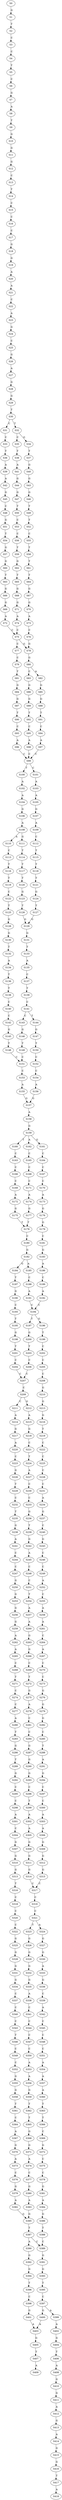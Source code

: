 strict digraph  {
	S0 -> S1 [ label = G ];
	S1 -> S2 [ label = T ];
	S2 -> S3 [ label = C ];
	S3 -> S4 [ label = C ];
	S4 -> S5 [ label = T ];
	S5 -> S6 [ label = C ];
	S6 -> S7 [ label = G ];
	S7 -> S8 [ label = A ];
	S8 -> S9 [ label = T ];
	S9 -> S10 [ label = G ];
	S10 -> S11 [ label = G ];
	S11 -> S12 [ label = G ];
	S12 -> S13 [ label = C ];
	S13 -> S14 [ label = T ];
	S14 -> S15 [ label = C ];
	S15 -> S16 [ label = C ];
	S16 -> S17 [ label = C ];
	S17 -> S18 [ label = G ];
	S18 -> S19 [ label = G ];
	S19 -> S20 [ label = A ];
	S20 -> S21 [ label = A ];
	S21 -> S22 [ label = C ];
	S22 -> S23 [ label = A ];
	S23 -> S24 [ label = G ];
	S24 -> S25 [ label = C ];
	S25 -> S26 [ label = G ];
	S26 -> S27 [ label = A ];
	S27 -> S28 [ label = G ];
	S28 -> S29 [ label = G ];
	S29 -> S30 [ label = T ];
	S30 -> S31 [ label = C ];
	S30 -> S32 [ label = T ];
	S31 -> S33 [ label = C ];
	S32 -> S34 [ label = G ];
	S32 -> S35 [ label = C ];
	S33 -> S36 [ label = T ];
	S34 -> S37 [ label = T ];
	S35 -> S38 [ label = T ];
	S36 -> S39 [ label = A ];
	S37 -> S40 [ label = G ];
	S38 -> S41 [ label = A ];
	S39 -> S42 [ label = A ];
	S40 -> S43 [ label = G ];
	S41 -> S44 [ label = G ];
	S42 -> S45 [ label = G ];
	S43 -> S46 [ label = G ];
	S44 -> S47 [ label = G ];
	S45 -> S48 [ label = C ];
	S46 -> S49 [ label = T ];
	S47 -> S50 [ label = T ];
	S48 -> S51 [ label = G ];
	S49 -> S52 [ label = T ];
	S50 -> S53 [ label = C ];
	S51 -> S54 [ label = T ];
	S52 -> S55 [ label = C ];
	S53 -> S56 [ label = C ];
	S54 -> S57 [ label = G ];
	S55 -> S58 [ label = T ];
	S56 -> S59 [ label = T ];
	S57 -> S60 [ label = G ];
	S58 -> S61 [ label = T ];
	S59 -> S62 [ label = G ];
	S60 -> S63 [ label = T ];
	S61 -> S64 [ label = T ];
	S62 -> S65 [ label = T ];
	S63 -> S66 [ label = G ];
	S64 -> S67 [ label = G ];
	S65 -> S68 [ label = G ];
	S66 -> S69 [ label = G ];
	S67 -> S70 [ label = G ];
	S68 -> S71 [ label = G ];
	S69 -> S72 [ label = A ];
	S70 -> S73 [ label = A ];
	S71 -> S74 [ label = A ];
	S72 -> S75 [ label = C ];
	S73 -> S76 [ label = C ];
	S74 -> S75 [ label = C ];
	S75 -> S77 [ label = C ];
	S75 -> S78 [ label = G ];
	S76 -> S78 [ label = G ];
	S77 -> S79 [ label = C ];
	S78 -> S80 [ label = G ];
	S79 -> S81 [ label = T ];
	S80 -> S82 [ label = A ];
	S80 -> S83 [ label = C ];
	S81 -> S84 [ label = G ];
	S82 -> S85 [ label = G ];
	S83 -> S86 [ label = G ];
	S84 -> S87 [ label = G ];
	S85 -> S88 [ label = G ];
	S86 -> S89 [ label = G ];
	S87 -> S90 [ label = T ];
	S88 -> S91 [ label = T ];
	S89 -> S92 [ label = T ];
	S90 -> S93 [ label = C ];
	S91 -> S94 [ label = C ];
	S92 -> S95 [ label = C ];
	S93 -> S96 [ label = A ];
	S94 -> S97 [ label = A ];
	S95 -> S98 [ label = A ];
	S96 -> S99 [ label = C ];
	S97 -> S99 [ label = C ];
	S98 -> S99 [ label = C ];
	S99 -> S100 [ label = T ];
	S99 -> S101 [ label = C ];
	S100 -> S102 [ label = A ];
	S101 -> S103 [ label = A ];
	S102 -> S104 [ label = A ];
	S103 -> S105 [ label = A ];
	S104 -> S106 [ label = G ];
	S105 -> S107 [ label = G ];
	S106 -> S108 [ label = A ];
	S107 -> S109 [ label = A ];
	S108 -> S110 [ label = A ];
	S108 -> S111 [ label = G ];
	S109 -> S112 [ label = C ];
	S110 -> S113 [ label = C ];
	S111 -> S114 [ label = T ];
	S112 -> S115 [ label = T ];
	S113 -> S116 [ label = T ];
	S114 -> S117 [ label = T ];
	S115 -> S118 [ label = T ];
	S116 -> S119 [ label = T ];
	S117 -> S120 [ label = T ];
	S118 -> S121 [ label = T ];
	S119 -> S122 [ label = C ];
	S120 -> S123 [ label = G ];
	S121 -> S124 [ label = G ];
	S122 -> S125 [ label = T ];
	S123 -> S126 [ label = T ];
	S124 -> S127 [ label = T ];
	S125 -> S128 [ label = G ];
	S126 -> S129 [ label = G ];
	S127 -> S129 [ label = G ];
	S128 -> S130 [ label = G ];
	S129 -> S131 [ label = G ];
	S130 -> S132 [ label = T ];
	S131 -> S133 [ label = T ];
	S132 -> S134 [ label = A ];
	S133 -> S135 [ label = A ];
	S134 -> S136 [ label = T ];
	S135 -> S137 [ label = C ];
	S136 -> S138 [ label = T ];
	S137 -> S139 [ label = T ];
	S138 -> S140 [ label = C ];
	S139 -> S141 [ label = C ];
	S140 -> S142 [ label = C ];
	S141 -> S143 [ label = C ];
	S141 -> S144 [ label = T ];
	S142 -> S145 [ label = G ];
	S143 -> S146 [ label = G ];
	S144 -> S147 [ label = G ];
	S145 -> S148 [ label = T ];
	S146 -> S149 [ label = T ];
	S147 -> S150 [ label = T ];
	S148 -> S151 [ label = C ];
	S149 -> S151 [ label = C ];
	S150 -> S152 [ label = C ];
	S151 -> S153 [ label = C ];
	S152 -> S154 [ label = C ];
	S153 -> S155 [ label = A ];
	S154 -> S156 [ label = A ];
	S155 -> S157 [ label = G ];
	S156 -> S157 [ label = G ];
	S157 -> S158 [ label = A ];
	S158 -> S159 [ label = G ];
	S159 -> S160 [ label = T ];
	S159 -> S161 [ label = G ];
	S159 -> S162 [ label = A ];
	S160 -> S163 [ label = C ];
	S161 -> S164 [ label = C ];
	S162 -> S165 [ label = C ];
	S163 -> S166 [ label = C ];
	S164 -> S167 [ label = C ];
	S165 -> S168 [ label = C ];
	S166 -> S169 [ label = C ];
	S167 -> S170 [ label = C ];
	S168 -> S171 [ label = C ];
	S169 -> S172 [ label = A ];
	S170 -> S173 [ label = A ];
	S171 -> S174 [ label = A ];
	S172 -> S175 [ label = G ];
	S173 -> S176 [ label = G ];
	S174 -> S177 [ label = G ];
	S175 -> S178 [ label = T ];
	S176 -> S179 [ label = G ];
	S177 -> S178 [ label = T ];
	S178 -> S180 [ label = C ];
	S179 -> S181 [ label = C ];
	S180 -> S182 [ label = G ];
	S181 -> S183 [ label = G ];
	S182 -> S184 [ label = G ];
	S182 -> S185 [ label = A ];
	S183 -> S186 [ label = A ];
	S184 -> S187 [ label = T ];
	S185 -> S188 [ label = C ];
	S186 -> S189 [ label = C ];
	S187 -> S190 [ label = G ];
	S188 -> S191 [ label = A ];
	S189 -> S192 [ label = A ];
	S190 -> S193 [ label = C ];
	S191 -> S194 [ label = C ];
	S192 -> S194 [ label = C ];
	S193 -> S195 [ label = T ];
	S194 -> S196 [ label = G ];
	S194 -> S197 [ label = T ];
	S195 -> S198 [ label = G ];
	S196 -> S199 [ label = T ];
	S197 -> S200 [ label = G ];
	S198 -> S201 [ label = T ];
	S199 -> S202 [ label = C ];
	S200 -> S203 [ label = T ];
	S201 -> S204 [ label = C ];
	S202 -> S205 [ label = C ];
	S203 -> S206 [ label = C ];
	S204 -> S207 [ label = C ];
	S205 -> S208 [ label = C ];
	S206 -> S207 [ label = C ];
	S207 -> S209 [ label = C ];
	S208 -> S210 [ label = G ];
	S209 -> S211 [ label = C ];
	S209 -> S212 [ label = G ];
	S210 -> S213 [ label = G ];
	S211 -> S214 [ label = A ];
	S212 -> S215 [ label = A ];
	S213 -> S216 [ label = G ];
	S214 -> S217 [ label = G ];
	S215 -> S218 [ label = G ];
	S216 -> S219 [ label = T ];
	S217 -> S220 [ label = A ];
	S218 -> S221 [ label = C ];
	S219 -> S222 [ label = C ];
	S220 -> S223 [ label = C ];
	S221 -> S224 [ label = T ];
	S222 -> S225 [ label = C ];
	S223 -> S226 [ label = G ];
	S224 -> S227 [ label = A ];
	S225 -> S228 [ label = C ];
	S226 -> S229 [ label = T ];
	S227 -> S230 [ label = C ];
	S228 -> S231 [ label = C ];
	S229 -> S232 [ label = C ];
	S230 -> S233 [ label = C ];
	S231 -> S234 [ label = A ];
	S232 -> S235 [ label = T ];
	S233 -> S236 [ label = G ];
	S234 -> S237 [ label = G ];
	S235 -> S238 [ label = G ];
	S236 -> S239 [ label = T ];
	S237 -> S240 [ label = C ];
	S238 -> S241 [ label = A ];
	S239 -> S242 [ label = G ];
	S240 -> S243 [ label = G ];
	S241 -> S244 [ label = C ];
	S242 -> S245 [ label = A ];
	S243 -> S246 [ label = C ];
	S244 -> S247 [ label = C ];
	S245 -> S248 [ label = C ];
	S246 -> S249 [ label = C ];
	S247 -> S250 [ label = G ];
	S248 -> S251 [ label = C ];
	S249 -> S252 [ label = A ];
	S250 -> S253 [ label = G ];
	S251 -> S254 [ label = T ];
	S252 -> S255 [ label = C ];
	S253 -> S256 [ label = G ];
	S254 -> S257 [ label = A ];
	S255 -> S258 [ label = A ];
	S256 -> S259 [ label = G ];
	S257 -> S260 [ label = A ];
	S258 -> S261 [ label = A ];
	S259 -> S262 [ label = A ];
	S260 -> S263 [ label = G ];
	S261 -> S264 [ label = C ];
	S262 -> S265 [ label = A ];
	S263 -> S266 [ label = G ];
	S264 -> S267 [ label = A ];
	S265 -> S268 [ label = C ];
	S266 -> S269 [ label = C ];
	S267 -> S270 [ label = C ];
	S268 -> S271 [ label = T ];
	S269 -> S272 [ label = T ];
	S270 -> S273 [ label = C ];
	S271 -> S274 [ label = C ];
	S272 -> S275 [ label = G ];
	S273 -> S276 [ label = G ];
	S274 -> S277 [ label = C ];
	S275 -> S278 [ label = A ];
	S276 -> S279 [ label = G ];
	S277 -> S280 [ label = A ];
	S278 -> S281 [ label = C ];
	S279 -> S282 [ label = G ];
	S280 -> S283 [ label = T ];
	S281 -> S284 [ label = C ];
	S282 -> S285 [ label = C ];
	S283 -> S286 [ label = G ];
	S284 -> S287 [ label = G ];
	S285 -> S288 [ label = T ];
	S286 -> S289 [ label = T ];
	S287 -> S290 [ label = G ];
	S288 -> S291 [ label = A ];
	S289 -> S292 [ label = G ];
	S290 -> S293 [ label = G ];
	S291 -> S294 [ label = G ];
	S292 -> S295 [ label = C ];
	S293 -> S296 [ label = C ];
	S294 -> S297 [ label = C ];
	S295 -> S298 [ label = C ];
	S296 -> S299 [ label = T ];
	S297 -> S300 [ label = C ];
	S298 -> S301 [ label = A ];
	S299 -> S302 [ label = A ];
	S300 -> S303 [ label = A ];
	S301 -> S304 [ label = C ];
	S302 -> S305 [ label = A ];
	S303 -> S306 [ label = A ];
	S304 -> S307 [ label = G ];
	S305 -> S308 [ label = G ];
	S306 -> S309 [ label = G ];
	S307 -> S310 [ label = G ];
	S308 -> S311 [ label = G ];
	S309 -> S312 [ label = G ];
	S310 -> S313 [ label = G ];
	S311 -> S314 [ label = G ];
	S312 -> S315 [ label = G ];
	S313 -> S316 [ label = T ];
	S314 -> S317 [ label = C ];
	S315 -> S317 [ label = C ];
	S316 -> S318 [ label = C ];
	S317 -> S319 [ label = C ];
	S318 -> S320 [ label = C ];
	S319 -> S321 [ label = C ];
	S320 -> S322 [ label = C ];
	S321 -> S323 [ label = T ];
	S321 -> S324 [ label = A ];
	S322 -> S325 [ label = G ];
	S323 -> S326 [ label = G ];
	S324 -> S327 [ label = G ];
	S325 -> S328 [ label = G ];
	S326 -> S329 [ label = G ];
	S327 -> S330 [ label = G ];
	S328 -> S331 [ label = G ];
	S329 -> S332 [ label = G ];
	S330 -> S333 [ label = A ];
	S331 -> S334 [ label = G ];
	S332 -> S335 [ label = G ];
	S333 -> S336 [ label = G ];
	S334 -> S337 [ label = C ];
	S335 -> S338 [ label = A ];
	S336 -> S339 [ label = C ];
	S337 -> S340 [ label = C ];
	S338 -> S341 [ label = C ];
	S339 -> S342 [ label = A ];
	S340 -> S343 [ label = C ];
	S341 -> S344 [ label = C ];
	S342 -> S345 [ label = C ];
	S343 -> S346 [ label = T ];
	S344 -> S347 [ label = C ];
	S345 -> S348 [ label = C ];
	S346 -> S349 [ label = C ];
	S347 -> S350 [ label = C ];
	S348 -> S351 [ label = C ];
	S349 -> S352 [ label = C ];
	S350 -> S353 [ label = A ];
	S351 -> S354 [ label = A ];
	S352 -> S355 [ label = G ];
	S353 -> S356 [ label = A ];
	S354 -> S357 [ label = A ];
	S355 -> S358 [ label = G ];
	S356 -> S359 [ label = G ];
	S357 -> S360 [ label = A ];
	S358 -> S361 [ label = T ];
	S359 -> S362 [ label = T ];
	S360 -> S363 [ label = T ];
	S361 -> S364 [ label = C ];
	S362 -> S365 [ label = T ];
	S363 -> S366 [ label = T ];
	S364 -> S367 [ label = A ];
	S365 -> S368 [ label = G ];
	S366 -> S369 [ label = C ];
	S367 -> S370 [ label = G ];
	S368 -> S371 [ label = G ];
	S369 -> S372 [ label = G ];
	S370 -> S373 [ label = A ];
	S371 -> S374 [ label = A ];
	S372 -> S375 [ label = C ];
	S373 -> S376 [ label = C ];
	S374 -> S377 [ label = C ];
	S375 -> S378 [ label = C ];
	S376 -> S379 [ label = G ];
	S377 -> S380 [ label = G ];
	S378 -> S381 [ label = G ];
	S379 -> S382 [ label = A ];
	S380 -> S383 [ label = A ];
	S381 -> S384 [ label = A ];
	S382 -> S385 [ label = G ];
	S383 -> S385 [ label = G ];
	S384 -> S386 [ label = G ];
	S385 -> S387 [ label = T ];
	S386 -> S388 [ label = T ];
	S387 -> S389 [ label = C ];
	S387 -> S390 [ label = A ];
	S388 -> S389 [ label = C ];
	S389 -> S391 [ label = G ];
	S390 -> S392 [ label = G ];
	S391 -> S393 [ label = G ];
	S392 -> S394 [ label = G ];
	S393 -> S395 [ label = T ];
	S394 -> S396 [ label = T ];
	S395 -> S397 [ label = C ];
	S396 -> S398 [ label = C ];
	S397 -> S399 [ label = A ];
	S397 -> S400 [ label = G ];
	S398 -> S401 [ label = G ];
	S399 -> S402 [ label = A ];
	S400 -> S403 [ label = A ];
	S401 -> S403 [ label = A ];
	S402 -> S404 [ label = G ];
	S403 -> S405 [ label = G ];
	S404 -> S406 [ label = T ];
	S405 -> S407 [ label = T ];
	S406 -> S408 [ label = A ];
	S407 -> S409 [ label = A ];
	S408 -> S410 [ label = G ];
	S410 -> S411 [ label = G ];
	S411 -> S412 [ label = A ];
	S412 -> S413 [ label = G ];
	S413 -> S414 [ label = A ];
	S414 -> S415 [ label = G ];
	S415 -> S416 [ label = G ];
	S416 -> S417 [ label = T ];
	S417 -> S418 [ label = A ];
}
